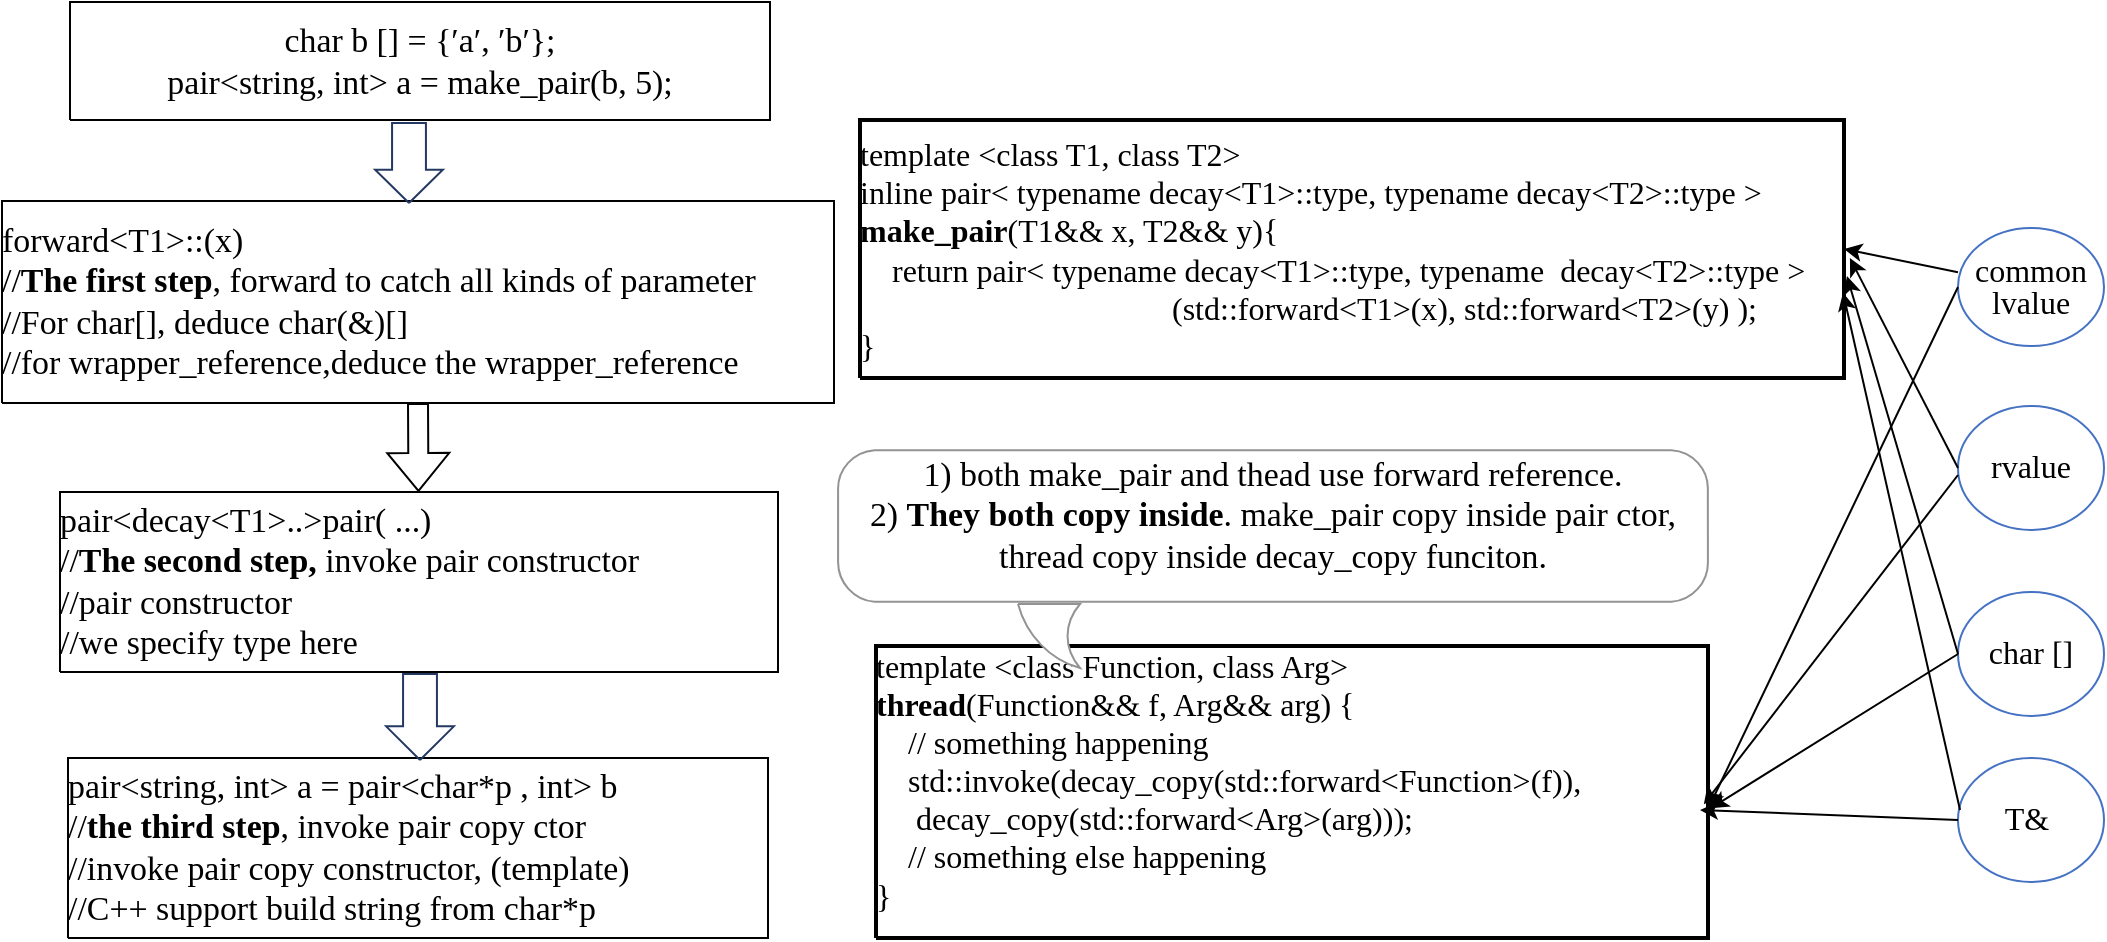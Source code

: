 <mxfile version="24.7.8">
  <diagram name="Page-1" id="Le0nVTz0XZN3LCOcEph0">
    <mxGraphModel dx="1731" dy="1097" grid="1" gridSize="10" guides="1" tooltips="1" connect="1" arrows="1" fold="1" page="1" pageScale="1" pageWidth="850" pageHeight="1100" math="0" shadow="0">
      <root>
        <mxCell id="0" />
        <mxCell id="1" parent="0" />
        <UserObject label="&lt;div style=&quot;font-size: 16px;&quot;&gt;&lt;p style=&quot;text-align:left;margin-left:0;margin-right:0;margin-top:0px;margin-bottom:0px;text-indent:0;vertical-align:middle;direction:ltr;&quot;&gt;&lt;font style=&quot;font-size: 16px; font-family: Calibri; color: rgb(0, 0, 0); direction: ltr; letter-spacing: 0px; line-height: 120%; opacity: 1;&quot;&gt;template &amp;lt;class T1, class T2&amp;gt; &lt;br&gt;&lt;/font&gt;&lt;/p&gt;&lt;p style=&quot;text-align:left;margin-left:0;margin-right:0;margin-top:0px;margin-bottom:0px;text-indent:0;vertical-align:middle;direction:ltr;&quot;&gt;&lt;font style=&quot;font-size: 16px; font-family: Calibri; color: rgb(0, 0, 0); direction: ltr; letter-spacing: 0px; line-height: 120%; opacity: 1;&quot;&gt;inline pair&amp;lt; typename decay&amp;lt;T1&amp;gt;::type, typename decay&amp;lt;T2&amp;gt;::type &amp;gt; &lt;br&gt;&lt;/font&gt;&lt;/p&gt;&lt;p style=&quot;text-align:left;margin-left:0;margin-right:0;margin-top:0px;margin-bottom:0px;text-indent:0;vertical-align:middle;direction:ltr;&quot;&gt;&lt;font style=&quot;font-size: 16px; font-family: Calibri; color: rgb(0, 0, 0); direction: ltr; letter-spacing: 0px; line-height: 120%; opacity: 1;&quot;&gt;&lt;b&gt;make_pair&lt;/b&gt;&lt;/font&gt;&lt;font style=&quot;font-size: 16px; font-family: Calibri; color: rgb(0, 0, 0); direction: ltr; letter-spacing: 0px; line-height: 120%; opacity: 1;&quot;&gt;(T1&amp;amp;&amp;amp; x, T2&amp;amp;&amp;amp; y){&lt;/font&gt;&lt;/p&gt;&lt;p style=&quot;text-align:left;margin-left:0;margin-right:0;margin-top:0px;margin-bottom:0px;text-indent:0;vertical-align:middle;direction:ltr;&quot;&gt;&lt;span style=&quot;font-family: Calibri; letter-spacing: 0px; background-color: initial;&quot;&gt;&amp;nbsp; &amp;nbsp; return pair&amp;lt; typename decay&amp;lt;T1&amp;gt;::type,&amp;nbsp;&lt;/span&gt;&lt;span style=&quot;font-family: Calibri; letter-spacing: 0px; background-color: initial;&quot;&gt;typename&amp;nbsp; &lt;/span&gt;&lt;span style=&quot;background-color: initial; font-family: Calibri; letter-spacing: 0px;&quot;&gt;decay&amp;lt;T2&amp;gt;::type &amp;gt;&amp;nbsp; &amp;nbsp; &amp;nbsp; &amp;nbsp; &amp;nbsp; &amp;nbsp; &amp;nbsp; &amp;nbsp; &amp;nbsp; &amp;nbsp; &amp;nbsp; &amp;nbsp; &amp;nbsp; &amp;nbsp; &amp;nbsp; &amp;nbsp; &amp;nbsp; &amp;nbsp; &amp;nbsp; &amp;nbsp; &amp;nbsp; &amp;nbsp;(std::forward&amp;lt;T1&amp;gt;(x),&amp;nbsp;&lt;/span&gt;&lt;span style=&quot;font-family: Calibri; letter-spacing: 0px; background-color: initial;&quot;&gt;std::forward&amp;lt;T2&amp;gt;(y) );&lt;/span&gt;&lt;/p&gt;&lt;p style=&quot;text-align:left;margin-left:0;margin-right:0;margin-top:0px;margin-bottom:0px;text-indent:0;vertical-align:middle;direction:ltr;&quot;&gt;&lt;font style=&quot;font-size: 16px; font-family: Calibri; color: rgb(0, 0, 0); direction: ltr; letter-spacing: 0px; line-height: 120%; opacity: 1;&quot;&gt;}&lt;br&gt;&lt;/font&gt;&lt;/p&gt;&lt;/div&gt;" tags="Background" id="KkYNQrah5GLoVrPr49fw-1">
          <mxCell style="verticalAlign=middle;align=left;overflow=width;vsdxID=1;fillColor=#ffffff;gradientColor=none;fillOpacity=50;shape=stencil(nZBLDoAgDERP0z3SIyjew0SURgSD+Lu9kMZoXLhwN9O+tukAlrNpJg1SzDH4QW/URgNYgZTkjA4UkwJUgGXng+6DX1zLfmoymdXo17xh5zmRJ6Q42BWCfc2oJfdAr+Yv+AP9Cb7OJ3H/2JG1HNGz/84klThPVCc=);strokeColor=#000000;strokeWidth=2;points=[[0.5,0,0],[0.5,1,0],[0,0.5,0],[0.5,0.5,0],[1,0.5,0]];labelBackgroundColor=none;rounded=0;html=1;whiteSpace=wrap;" vertex="1" parent="1">
            <mxGeometry x="460" y="125" width="492" height="129" as="geometry" />
          </mxCell>
        </UserObject>
        <UserObject label="&lt;div style=&quot;font-size: 16px;&quot;&gt;&lt;p style=&quot;text-align:left;margin-left:0;margin-right:0;margin-top:0px;margin-bottom:0px;text-indent:0;vertical-align:middle;direction:ltr;&quot;&gt;&lt;font style=&quot;font-size: 16px; font-family: Calibri; color: rgb(0, 0, 0); direction: ltr; letter-spacing: 0px; line-height: 120%; opacity: 1;&quot;&gt;template&lt;/font&gt;&lt;font style=&quot;font-size: 16px; font-family: Calibri; color: rgb(0, 0, 0); direction: ltr; letter-spacing: 0px; line-height: 120%; opacity: 1;&quot;&gt; &amp;lt;&lt;/font&gt;&lt;font style=&quot;font-size: 16px; font-family: Calibri; color: rgb(0, 0, 0); direction: ltr; letter-spacing: 0px; line-height: 120%; opacity: 1;&quot;&gt;class&lt;/font&gt;&lt;font style=&quot;font-size: 16px; font-family: Calibri; color: rgb(0, 0, 0); direction: ltr; letter-spacing: 0px; line-height: 120%; opacity: 1;&quot;&gt; &lt;/font&gt;&lt;font style=&quot;font-size: 16px; font-family: Calibri; color: rgb(0, 0, 0); direction: ltr; letter-spacing: 0px; line-height: 120%; opacity: 1;&quot;&gt;Function&lt;/font&gt;&lt;font style=&quot;font-size: 16px; font-family: Calibri; color: rgb(0, 0, 0); direction: ltr; letter-spacing: 0px; line-height: 120%; opacity: 1;&quot;&gt;, &lt;/font&gt;&lt;font style=&quot;font-size: 16px; font-family: Calibri; color: rgb(0, 0, 0); direction: ltr; letter-spacing: 0px; line-height: 120%; opacity: 1;&quot;&gt;class&lt;/font&gt;&lt;font style=&quot;font-size: 16px; font-family: Calibri; color: rgb(0, 0, 0); direction: ltr; letter-spacing: 0px; line-height: 120%; opacity: 1;&quot;&gt; &lt;/font&gt;&lt;font style=&quot;font-size: 16px; font-family: Calibri; color: rgb(0, 0, 0); direction: ltr; letter-spacing: 0px; line-height: 120%; opacity: 1;&quot;&gt;Arg&lt;/font&gt;&lt;font style=&quot;font-size: 16px; font-family: Calibri; color: rgb(0, 0, 0); direction: ltr; letter-spacing: 0px; line-height: 120%; opacity: 1;&quot;&gt;&amp;gt;&lt;br&gt;&lt;/font&gt;&lt;/p&gt;&lt;p style=&quot;text-align:left;margin-left:0;margin-right:0;margin-top:0px;margin-bottom:0px;text-indent:0;vertical-align:middle;direction:ltr;&quot;&gt;&lt;font style=&quot;font-size: 16px; font-family: Calibri; color: rgb(0, 0, 0); direction: ltr; letter-spacing: 0px; line-height: 120%; opacity: 1;&quot;&gt;    &lt;/font&gt;&lt;font style=&quot;font-size: 16px; font-family: Calibri; color: rgb(0, 0, 0); direction: ltr; letter-spacing: 0px; line-height: 120%; opacity: 1;&quot;&gt;&lt;b&gt;thread&lt;/b&gt;&lt;/font&gt;&lt;font style=&quot;font-size: 16px; font-family: Calibri; color: rgb(0, 0, 0); direction: ltr; letter-spacing: 0px; line-height: 120%; opacity: 1;&quot;&gt;(Function&amp;amp;&amp;amp; f, Arg&amp;amp;&amp;amp; arg) {&lt;br&gt;&lt;/font&gt;&lt;/p&gt;&lt;p style=&quot;text-align:left;margin-left:0;margin-right:0;margin-top:0px;margin-bottom:0px;text-indent:0;vertical-align:middle;direction:ltr;&quot;&gt;&lt;font style=&quot;font-size: 16px; font-family: Calibri; color: rgb(0, 0, 0); direction: ltr; letter-spacing: 0px; line-height: 120%; opacity: 1;&quot;&gt;&amp;nbsp; &amp;nbsp; // something happening&lt;br&gt;&lt;/font&gt;&lt;/p&gt;&lt;p style=&quot;text-align:left;margin-left:0;margin-right:0;margin-top:0px;margin-bottom:0px;text-indent:0;vertical-align:middle;direction:ltr;&quot;&gt;&lt;font style=&quot;font-size: 16px; font-family: Calibri; color: rgb(0, 0, 0); direction: ltr; letter-spacing: 0px; line-height: 120%; opacity: 1;&quot;&gt;&amp;nbsp; &amp;nbsp; std::&lt;/font&gt;&lt;font style=&quot;font-size: 16px; font-family: Calibri; color: rgb(0, 0, 0); direction: ltr; letter-spacing: 0px; line-height: 120%; opacity: 1;&quot;&gt;invoke&lt;/font&gt;&lt;font style=&quot;font-size: 16px; font-family: Calibri; color: rgb(0, 0, 0); direction: ltr; letter-spacing: 0px; line-height: 120%; opacity: 1;&quot;&gt;(&lt;/font&gt;&lt;font style=&quot;font-size: 16px; font-family: Calibri; color: rgb(0, 0, 0); direction: ltr; letter-spacing: 0px; line-height: 120%; opacity: 1;&quot;&gt;decay_copy&lt;/font&gt;&lt;font style=&quot;font-size: 16px; font-family: Calibri; color: rgb(0, 0, 0); direction: ltr; letter-spacing: 0px; line-height: 120%; opacity: 1;&quot;&gt;(std::forward&amp;lt;Function&amp;gt;(f)),&lt;br&gt;&lt;/font&gt;&lt;/p&gt;&lt;p style=&quot;text-align:left;margin-left:0;margin-right:0;margin-top:0px;margin-bottom:0px;text-indent:0;vertical-align:middle;direction:ltr;&quot;&gt;&lt;font style=&quot;font-size: 16px; font-family: Calibri; color: rgb(0, 0, 0); direction: ltr; letter-spacing: 0px; line-height: 120%; opacity: 1;&quot;&gt;&amp;nbsp; &amp;nbsp; &amp;nbsp;decay_copy&lt;/font&gt;&lt;font style=&quot;font-size: 16px; font-family: Calibri; color: rgb(0, 0, 0); direction: ltr; letter-spacing: 0px; line-height: 120%; opacity: 1;&quot;&gt;(std::forward&amp;lt;Arg&amp;gt;(arg)));&lt;br&gt;&lt;/font&gt;&lt;/p&gt;&lt;p style=&quot;text-align:left;margin-left:0;margin-right:0;margin-top:0px;margin-bottom:0px;text-indent:0;vertical-align:middle;direction:ltr;&quot;&gt;&lt;font style=&quot;font-size: 16px; font-family: Calibri; color: rgb(0, 0, 0); direction: ltr; letter-spacing: 0px; line-height: 120%; opacity: 1;&quot;&gt;&amp;nbsp; &amp;nbsp; // something else happening&lt;br&gt;&lt;/font&gt;&lt;/p&gt;&lt;p style=&quot;text-align:left;margin-left:0;margin-right:0;margin-top:0px;margin-bottom:0px;text-indent:0;vertical-align:middle;direction:ltr;&quot;&gt;&lt;font style=&quot;font-size: 16px; font-family: Calibri; color: rgb(0, 0, 0); direction: ltr; letter-spacing: 0px; line-height: 120%; opacity: 1;&quot;&gt;    }&lt;br&gt;&lt;br&gt;&lt;/font&gt;&lt;/p&gt;&lt;/div&gt;" tags="Background" id="KkYNQrah5GLoVrPr49fw-2">
          <mxCell style="verticalAlign=middle;align=left;overflow=width;vsdxID=3;fillColor=#ffffff;gradientColor=none;fillOpacity=50;shape=stencil(nZBLDoAgDERP0z3SIyjew0SURgSD+Lu9kMZoXLhwN9O+tukAlrNpJg1SzDH4QW/URgNYgZTkjA4UkwJUgGXng+6DX1zLfmoymdXo17xh5zmRJ6Q42BWCfc2oJfdAr+Yv+AP9Cb7OJ3H/2JG1HNGz/84klThPVCc=);strokeColor=#000000;strokeWidth=2;points=[[0.5,0,0],[0.5,1,0],[0,0.5,0],[0.5,0.5,0],[1,0.5,0]];labelBackgroundColor=none;rounded=0;html=1;whiteSpace=wrap;" vertex="1" parent="1">
            <mxGeometry x="468" y="388" width="416" height="146" as="geometry" />
          </mxCell>
        </UserObject>
        <UserObject label="&lt;div style=&quot;&quot;&gt;&lt;font style=&quot;font-family: Calibri; color: rgb(0, 0, 0); direction: ltr; letter-spacing: 0px; line-height: 120%; opacity: 1;&quot;&gt;&lt;font style=&quot;font-size: 16px;&quot;&gt;common lvalue&lt;/font&gt;&lt;br&gt;&lt;/font&gt;&lt;/div&gt;" tags="Background" id="KkYNQrah5GLoVrPr49fw-3">
          <mxCell style="verticalAlign=middle;align=center;overflow=width;vsdxID=13;fillColor=none;gradientColor=none;shape=stencil(vVHLDsIgEPwajiQU4hfU+h8bu7RELM2CFv9eyMZYjCcP3mZ2Zh/ZEaaPM6wotIqJwgU3N6ZZmKPQ2i0zkksFCTMI09tAOFG4LSPzFaqzomu41wmZ+1Tt0OrB7MD0xE6gc5EoN5qi1vsa1Kmvo1SWkF2UFBIkF5ZmqweaUJY10nqYGiluiOuu3P182P/OKuD9Zuu855T2+mcspcSRmuEJ);strokeColor=#4672c4;points=[[0.5,0,0],[0.5,0.5,0],[0,0.5,0],[0.5,1,0],[1,0.5,0]];labelBackgroundColor=none;rounded=0;html=1;whiteSpace=wrap;" vertex="1" parent="1">
            <mxGeometry x="1009" y="179" width="73" height="59" as="geometry" />
          </mxCell>
        </UserObject>
        <UserObject label="&lt;div style=&quot;&quot;&gt;&lt;font style=&quot;font-family: Calibri; color: rgb(0, 0, 0); direction: ltr; letter-spacing: 0px; line-height: 120%; opacity: 1;&quot;&gt;&lt;font style=&quot;font-size: 16px;&quot;&gt;rvalue&lt;/font&gt;&lt;br&gt;&lt;/font&gt;&lt;/div&gt;" tags="Background" id="KkYNQrah5GLoVrPr49fw-4">
          <mxCell style="verticalAlign=middle;align=center;overflow=width;vsdxID=14;fillColor=none;gradientColor=none;shape=stencil(rVFbDsIgEDwNnyQU4glqvcfGblsilmZBS28vZGMsxg9j/JvZmX1kR5g2TLCg0CpE8hdcbR8nYY5CaztPSDZmJEwnTDt4wpH8be6ZL1CcBV39vUxI3KdKh1YbswPTEzuBzlmiVGmKau9zUKM+jlJJQrJBko8QrZ+rrQ5oRJnXyMHBWElhRVx25ebnw/5zVvPFWRm83jxY5zilvf4eSy5xpKZ7AA==);strokeColor=#4672c4;points=[[0.5,0,0],[0.5,0.5,0],[0,0.5,0],[0.5,1,0],[1,0.5,0]];labelBackgroundColor=none;rounded=0;html=1;whiteSpace=wrap;" vertex="1" parent="1">
            <mxGeometry x="1009" y="268" width="73" height="62" as="geometry" />
          </mxCell>
        </UserObject>
        <UserObject label="&lt;div style=&quot;&quot;&gt;&lt;font style=&quot;font-family: Calibri; color: rgb(0, 0, 0); direction: ltr; letter-spacing: 0px; line-height: 120%; opacity: 1;&quot;&gt;&lt;font style=&quot;font-size: 16px;&quot;&gt;char []&lt;/font&gt;&lt;br&gt;&lt;/font&gt;&lt;/div&gt;" tags="Background" id="KkYNQrah5GLoVrPr49fw-5">
          <mxCell style="verticalAlign=middle;align=center;overflow=width;vsdxID=15;fillColor=none;gradientColor=none;shape=stencil(rVFbDsIgEDwNnyQU4glqvcfGblsilmZBS28vZGMsxg9j/JvZmX1kR5g2TLCg0CpE8hdcbR8nYY5CaztPSDZmJEwnTDt4wpH8be6ZL1CcBV39vUxI3KdKh1YbswPTEzuBzlmiVGmKau9zUKM+jlJJQrJBko8QrZ+rrQ5oRJnXyMHBWElhRVx25ebnw/5zVvPFWRm83jxY5zilvf4eSy5xpKZ7AA==);strokeColor=#4672c4;points=[[0.5,0,0],[0.5,0.5,0],[0,0.5,0],[0.5,1,0],[1,0.5,0]];labelBackgroundColor=none;rounded=0;html=1;whiteSpace=wrap;" vertex="1" parent="1">
            <mxGeometry x="1009" y="361" width="73" height="62" as="geometry" />
          </mxCell>
        </UserObject>
        <UserObject label="&lt;div style=&quot;&quot;&gt;&lt;font style=&quot;font-family: Calibri; color: rgb(0, 0, 0); direction: ltr; letter-spacing: 0px; line-height: 120%; opacity: 1;&quot;&gt;&lt;font style=&quot;font-size: 16px;&quot;&gt;T&amp;amp;&amp;nbsp;&lt;/font&gt;&lt;br&gt;&lt;/font&gt;&lt;/div&gt;" tags="Background" id="KkYNQrah5GLoVrPr49fw-6">
          <mxCell style="verticalAlign=middle;align=center;overflow=width;vsdxID=16;fillColor=none;gradientColor=none;shape=stencil(rVFbDsIgEDwNnyQU4glqvcfGblsilmZBS28vZGMsxg9j/JvZmX1kR5g2TLCg0CpE8hdcbR8nYY5CaztPSDZmJEwnTDt4wpH8be6ZL1CcBV39vUxI3KdKh1YbswPTEzuBzlmiVGmKau9zUKM+jlJJQrJBko8QrZ+rrQ5oRJnXyMHBWElhRVx25ebnw/5zVvPFWRm83jxY5zilvf4eSy5xpKZ7AA==);strokeColor=#4672c4;points=[[0.5,0,0],[0.5,0.5,0],[0,0.5,0],[0.5,1,0],[1,0.5,0]];labelBackgroundColor=none;rounded=0;html=1;whiteSpace=wrap;" vertex="1" parent="1">
            <mxGeometry x="1009" y="444" width="73" height="62" as="geometry" />
          </mxCell>
        </UserObject>
        <UserObject label="" tags="Background" id="KkYNQrah5GLoVrPr49fw-22">
          <mxCell style="vsdxID=59;fillColor=none;gradientColor=none;strokeColor=none;spacingTop=4;spacingBottom=4;spacingLeft=4;spacingRight=4;points=[[0.28,0.4,0],[1,0.4,0],[0.5,0,0]];labelBackgroundColor=none;rounded=0;html=1;whiteSpace=wrap;" vertex="1" parent="1">
            <mxGeometry x="449" y="290" width="435" height="109" as="geometry" />
          </mxCell>
        </UserObject>
        <mxCell id="KkYNQrah5GLoVrPr49fw-23" style="vsdxID=60;fillColor=#ffffff;gradientColor=none;shape=stencil(rVJBDsIgEHwNRxoKtQnnqv8glrZEhGZBW38vhKpFo/HgbXZndnfCgFjjBjFKRInzYI9yUq0fENsiSpUZJCgfEGI7xJrOguzBnk2b6lFEZUQne4kb5jRH4gQl13W1T0IBh8DAIiwZL2id1LDIy6oqeJl6dxnJNz7qGYtZOQzWC6+sya5rAb3E4R7utOgzyk1Sjm/tzw6r3CGviw3/avC/9sq1Pa3Mby8dwDOfTmmd4l3zr3mGVvoLbHcD);strokeColor=#939393;points=[[0.28,1,0],[0,0.4,0],[1,0.4,0],[0.5,0,0]];labelBackgroundColor=none;rounded=0;html=1;whiteSpace=wrap;" vertex="1" parent="KkYNQrah5GLoVrPr49fw-22">
          <mxGeometry x="90" y="77" width="31" height="32" as="geometry" />
        </mxCell>
        <mxCell id="KkYNQrah5GLoVrPr49fw-24" value="&lt;div style=&quot;font-size: 1px&quot;&gt;&lt;p style=&quot;text-align:center;margin-left:0;margin-right:0;margin-top:0px;margin-bottom:0px;text-indent:0;vertical-align:middle;direction:ltr;&quot;&gt;&lt;/p&gt;&lt;/div&gt;" style="verticalAlign=middle;align=center;overflow=width;vsdxID=61;fillColor=#ffffff;gradientColor=none;shape=stencil(xVTBcsIgEP0ajmEIhFjOVv+DUZIw0pDZoMa/LykZFdLEnuxt2ff27ewDFrFt38hOIUp6B/akrvroGsQ+EaW6bRRo5yPEdohtKwuqBntuj+HcyZE5Rl/2MioMoa7AdKyh5BbOQmCR/2T2gW50+0QXHH+s8yUcPAp3eT7xYSqgHItNSA0PCRGJbhjm+cTJ5KD7DKyTTts24CRgRkKtMt8wq4ysI6i/KtXN0r+PtNJ+sSA2gZa4EGsmFHxmAuWxCamxBBPxLgvSR3DvvXSns2k4i6bxAvmCQ28YZ6X73/izB5AaULLEgRJTETmw/K/+4T5ffOqUnpNI2weP7VFpY8LyecbTbeNTYVOx3Tc=);strokeColor=#939393;spacingTop=-3;spacingBottom=-3;spacingLeft=8;spacingRight=8;points=[[0.28,1,0],[0,0.4,0],[1,0.4,0],[0.5,0,0]];labelBackgroundColor=none;rounded=0;html=1;whiteSpace=wrap;" vertex="1" parent="KkYNQrah5GLoVrPr49fw-22">
          <mxGeometry width="435" height="76" as="geometry" />
        </mxCell>
        <mxCell id="KkYNQrah5GLoVrPr49fw-25" value="&lt;div style=&quot;font-size: 1px&quot;&gt;&lt;p style=&quot;text-align:center;margin-left:0;margin-right:0;margin-top:0px;margin-bottom:0px;text-indent:0;vertical-align:middle;direction:ltr;&quot;&gt;&lt;font style=&quot;font-size:16.93px;font-family:Calibri;color:#000000;direction:ltr;letter-spacing:0px;line-height:120%;opacity:1&quot;&gt;1) both make_pair and thead use forward reference.&lt;br/&gt;&lt;/font&gt;&lt;/p&gt;&lt;p style=&quot;text-align:center;margin-left:0;margin-right:0;margin-top:0px;margin-bottom:0px;text-indent:0;vertical-align:middle;direction:ltr;&quot;&gt;&lt;font style=&quot;font-size:16.93px;font-family:Calibri;color:#000000;direction:ltr;letter-spacing:0px;line-height:120%;opacity:1&quot;&gt;2) &lt;/font&gt;&lt;font style=&quot;font-size:16.93px;font-family:Calibri;color:#000000;direction:ltr;letter-spacing:0px;line-height:120%;opacity:1&quot;&gt;&lt;b&gt;They both copy inside&lt;/b&gt;&lt;/font&gt;&lt;font style=&quot;font-size:16.93px;font-family:Calibri;color:#000000;direction:ltr;letter-spacing:0px;line-height:120%;opacity:1&quot;&gt;. make_pair copy inside pair ctor, thread copy inside decay_copy funciton.&lt;br/&gt;&lt;br/&gt;&lt;/font&gt;&lt;/p&gt;&lt;/div&gt;" style="text;vsdxID=59;fillColor=none;gradientColor=none;strokeColor=none;spacingTop=4;spacingBottom=4;spacingLeft=4;spacingRight=4;points=[[0.28,0.4,0],[1,0.4,0],[0.5,0,0]];labelBackgroundColor=none;rounded=0;html=1;whiteSpace=wrap;verticalAlign=middle;align=center;overflow=width;;html=1;" vertex="1" parent="KkYNQrah5GLoVrPr49fw-22">
          <mxGeometry y="-1.25" width="435.33" height="89.19" as="geometry" />
        </mxCell>
        <UserObject label="&lt;div style=&quot;font-size: 1px&quot;&gt;&lt;p style=&quot;text-align:left;margin-left:0;margin-right:0;margin-top:0px;margin-bottom:0px;text-indent:0;vertical-align:middle;direction:ltr;&quot;&gt;&lt;font style=&quot;font-size:16.93px;font-family:Calibri;color:#000000;direction:ltr;letter-spacing:0px;line-height:120%;opacity:1&quot;&gt;forward&amp;lt;T1&amp;gt;::(x)&lt;br/&gt;&lt;/font&gt;&lt;/p&gt;&lt;p style=&quot;text-align:left;margin-left:0;margin-right:0;margin-top:0px;margin-bottom:0px;text-indent:0;vertical-align:middle;direction:ltr;&quot;&gt;&lt;font style=&quot;font-size:16.93px;font-family:Calibri;color:#000000;direction:ltr;letter-spacing:0px;line-height:120%;opacity:1&quot;&gt;//&lt;/font&gt;&lt;font style=&quot;font-size:16.93px;font-family:Calibri;color:#000000;direction:ltr;letter-spacing:0px;line-height:120%;opacity:1&quot;&gt;&lt;b&gt;The first step&lt;/b&gt;&lt;/font&gt;&lt;font style=&quot;font-size:16.93px;font-family:Calibri;color:#000000;direction:ltr;letter-spacing:0px;line-height:120%;opacity:1&quot;&gt;, forward to catch all kinds of parameter&lt;br/&gt;&lt;/font&gt;&lt;/p&gt;&lt;p style=&quot;text-align:left;margin-left:0;margin-right:0;margin-top:0px;margin-bottom:0px;text-indent:0;vertical-align:middle;direction:ltr;&quot;&gt;&lt;font style=&quot;font-size:16.93px;font-family:Calibri;color:#000000;direction:ltr;letter-spacing:0px;line-height:120%;opacity:1&quot;&gt;//For char[], deduce char(&amp;amp;)[]&lt;br/&gt;&lt;/font&gt;&lt;/p&gt;&lt;p style=&quot;text-align:left;margin-left:0;margin-right:0;margin-top:0px;margin-bottom:0px;text-indent:0;vertical-align:middle;direction:ltr;&quot;&gt;&lt;font style=&quot;font-size:16.93px;font-family:Calibri;color:#000000;direction:ltr;letter-spacing:0px;line-height:120%;opacity:1&quot;&gt;//for wrapper_reference,deduce the wrapper_reference&lt;br/&gt;&lt;/font&gt;&lt;/p&gt;&lt;/div&gt;" tags="Background" id="KkYNQrah5GLoVrPr49fw-27">
          <mxCell style="verticalAlign=middle;align=left;overflow=width;vsdxID=65;fillColor=none;gradientColor=none;shape=stencil(nZBLDoAgDERP0z3SIyjew0SURgSD+Lu9kMZoXLhwN9O+tukAlrNpJg1SzDH4QW/URgNYgZTkjA4UkwJUgGXng+6DX1zLfmoymdXo17xh5zmRJ6Q42BWCfc2oJfdAr+Yv+AP9Cb7OJ3H/2JG1HNGz/84klThPVCc=);strokeColor=#000000;points=[[0.5,0,0],[0.5,1,0],[0,0.5,0],[0.5,0.5,0],[1,0.5,0]];labelBackgroundColor=none;rounded=0;html=1;whiteSpace=wrap;" vertex="1" parent="1">
            <mxGeometry x="31" y="165.5" width="416" height="101" as="geometry" />
          </mxCell>
        </UserObject>
        <UserObject label="&lt;div style=&quot;font-size: 1px&quot;&gt;&lt;p style=&quot;text-align:left;margin-left:0;margin-right:0;margin-top:0px;margin-bottom:0px;text-indent:0;vertical-align:middle;direction:ltr;&quot;&gt;&lt;font style=&quot;font-size:16.93px;font-family:Calibri;color:#000000;direction:ltr;letter-spacing:0px;line-height:120%;opacity:1&quot;&gt;pair&amp;lt;decay&amp;lt;T1&amp;gt;..&amp;gt;pair( ...)&lt;br/&gt;&lt;/font&gt;&lt;/p&gt;&lt;p style=&quot;text-align:left;margin-left:0;margin-right:0;margin-top:0px;margin-bottom:0px;text-indent:0;vertical-align:middle;direction:ltr;&quot;&gt;&lt;font style=&quot;font-size:16.93px;font-family:Calibri;color:#000000;direction:ltr;letter-spacing:0px;line-height:120%;opacity:1&quot;&gt;//&lt;/font&gt;&lt;font style=&quot;font-size:16.93px;font-family:Calibri;color:#000000;direction:ltr;letter-spacing:0px;line-height:120%;opacity:1&quot;&gt;&lt;b&gt;The second step,&lt;/b&gt;&lt;/font&gt;&lt;font style=&quot;font-size:16.93px;font-family:Calibri;color:#000000;direction:ltr;letter-spacing:0px;line-height:120%;opacity:1&quot;&gt; invoke pair constructor&lt;br/&gt;&lt;/font&gt;&lt;/p&gt;&lt;p style=&quot;text-align:left;margin-left:0;margin-right:0;margin-top:0px;margin-bottom:0px;text-indent:0;vertical-align:middle;direction:ltr;&quot;&gt;&lt;font style=&quot;font-size:16.93px;font-family:Calibri;color:#000000;direction:ltr;letter-spacing:0px;line-height:120%;opacity:1&quot;&gt;//pair constructor&lt;br/&gt;&lt;/font&gt;&lt;/p&gt;&lt;p style=&quot;text-align:left;margin-left:0;margin-right:0;margin-top:0px;margin-bottom:0px;text-indent:0;vertical-align:middle;direction:ltr;&quot;&gt;&lt;font style=&quot;font-size:16.93px;font-family:Calibri;color:#000000;direction:ltr;letter-spacing:0px;line-height:120%;opacity:1&quot;&gt;//we specify type here&lt;br/&gt;&lt;/font&gt;&lt;/p&gt;&lt;/div&gt;" tags="Background" id="KkYNQrah5GLoVrPr49fw-28">
          <mxCell style="verticalAlign=middle;align=left;overflow=width;vsdxID=66;fillColor=none;gradientColor=none;shape=stencil(nZBLDoAgDERP0z3SIyjew0SURgSD+Lu9kMZoXLhwN9O+tukAlrNpJg1SzDH4QW/URgNYgZTkjA4UkwJUgGXng+6DX1zLfmoymdXo17xh5zmRJ6Q42BWCfc2oJfdAr+Yv+AP9Cb7OJ3H/2JG1HNGz/84klThPVCc=);strokeColor=#000000;points=[[0.5,0,0],[0.5,1,0],[0,0.5,0],[0.5,0.5,0],[1,0.5,0]];labelBackgroundColor=none;rounded=0;html=1;whiteSpace=wrap;" vertex="1" parent="1">
            <mxGeometry x="60" y="311" width="359" height="90" as="geometry" />
          </mxCell>
        </UserObject>
        <UserObject label="" tags="Background" id="KkYNQrah5GLoVrPr49fw-29">
          <mxCell style="vsdxID=67;rotation=90;fillColor=none;gradientColor=none;shape=stencil(zZLNDoMgEISfhmMNsIrxbO17mIiFlIJB7M/bF7Jpaj3Y2Et7m4H5SHYZAvWo2kESTsfg3UledRcUgT3hXFslvQ5REWgI1L3z8ujdZDv0Q5uSSZ3dJb1wQ44mgtM7OkbRHzBqtJ1Fc5YV7C2+Y0XFMyE2MWUuMoBfI89JvwZWV7UMV5sH+E+ClR/+e3VHUbxq2GtjsMXz+2Vt4xFWHpoH);strokeColor=#233862;flipH=1;flipV=1;points=[];labelBackgroundColor=none;rounded=0;html=1;whiteSpace=wrap;" vertex="1" parent="1">
            <mxGeometry x="214" y="146" width="40" height="1" as="geometry" />
          </mxCell>
        </UserObject>
        <mxCell id="KkYNQrah5GLoVrPr49fw-30" value="&lt;div style=&quot;font-size: 1px&quot;&gt;&lt;/div&gt;" style="text;vsdxID=67;rotation=270.09;fillColor=none;gradientColor=none;strokeColor=none;flipH=1;flipV=1;points=[];labelBackgroundColor=none;rounded=0;html=1;whiteSpace=wrap;verticalAlign=middle;align=center;;html=1;" vertex="1" parent="KkYNQrah5GLoVrPr49fw-29">
          <mxGeometry x="-1" y="1" width="40.8" as="geometry" />
        </mxCell>
        <UserObject label="&lt;div style=&quot;font-size: 1px&quot;&gt;&lt;p style=&quot;text-align:left;margin-left:0;margin-right:0;margin-top:0px;margin-bottom:0px;text-indent:0;vertical-align:middle;direction:ltr;&quot;&gt;&lt;font style=&quot;font-size:16.93px;font-family:Calibri;color:#000000;direction:ltr;letter-spacing:0px;line-height:120%;opacity:1&quot;&gt;pair&amp;lt;string, int&amp;gt; a = pair&amp;lt;char*p , int&amp;gt; b&lt;br/&gt;&lt;/font&gt;&lt;/p&gt;&lt;p style=&quot;text-align:left;margin-left:0;margin-right:0;margin-top:0px;margin-bottom:0px;text-indent:0;vertical-align:middle;direction:ltr;&quot;&gt;&lt;font style=&quot;font-size:16.93px;font-family:Calibri;color:#000000;direction:ltr;letter-spacing:0px;line-height:120%;opacity:1&quot;&gt;//&lt;/font&gt;&lt;font style=&quot;font-size:16.93px;font-family:Calibri;color:#000000;direction:ltr;letter-spacing:0px;line-height:120%;opacity:1&quot;&gt;&lt;b&gt;the third step&lt;/b&gt;&lt;/font&gt;&lt;font style=&quot;font-size:16.93px;font-family:Calibri;color:#000000;direction:ltr;letter-spacing:0px;line-height:120%;opacity:1&quot;&gt;, invoke pair copy ctor&lt;br/&gt;&lt;/font&gt;&lt;/p&gt;&lt;p style=&quot;text-align:left;margin-left:0;margin-right:0;margin-top:0px;margin-bottom:0px;text-indent:0;vertical-align:middle;direction:ltr;&quot;&gt;&lt;font style=&quot;font-size:16.93px;font-family:Calibri;color:#000000;direction:ltr;letter-spacing:0px;line-height:120%;opacity:1&quot;&gt;//invoke pair copy constructor, (template)&lt;br/&gt;&lt;/font&gt;&lt;/p&gt;&lt;p style=&quot;text-align:left;margin-left:0;margin-right:0;margin-top:0px;margin-bottom:0px;text-indent:0;vertical-align:middle;direction:ltr;&quot;&gt;&lt;font style=&quot;font-size:16.93px;font-family:Calibri;color:#000000;direction:ltr;letter-spacing:0px;line-height:120%;opacity:1&quot;&gt;//C++ support build string from char*p &lt;br/&gt;&lt;/font&gt;&lt;/p&gt;&lt;/div&gt;" tags="Background" id="KkYNQrah5GLoVrPr49fw-33">
          <mxCell style="verticalAlign=middle;align=left;overflow=width;vsdxID=69;fillColor=none;gradientColor=none;shape=stencil(nZBLDoAgDERP0z3SIyjew0SURgSD+Lu9kMZoXLhwN9O+tukAlrNpJg1SzDH4QW/URgNYgZTkjA4UkwJUgGXng+6DX1zLfmoymdXo17xh5zmRJ6Q42BWCfc2oJfdAr+Yv+AP9Cb7OJ3H/2JG1HNGz/84klThPVCc=);strokeColor=#000000;points=[[0.5,0,0],[0.5,1,0],[0,0.5,0],[0.5,0.5,0],[1,0.5,0]];labelBackgroundColor=none;rounded=0;html=1;whiteSpace=wrap;" vertex="1" parent="1">
            <mxGeometry x="64" y="444" width="350" height="90" as="geometry" />
          </mxCell>
        </UserObject>
        <UserObject label="" tags="Background" id="KkYNQrah5GLoVrPr49fw-34">
          <mxCell style="vsdxID=70;rotation=90;fillColor=none;gradientColor=none;shape=stencil(zZLNDsIgEISfhqMNsErDudb3aFIqRISGUn/eXsjGWHuoqRe9zcB8JLsMgWrQTa8Ip0MM/qSupo2awJ5wbpxWwcSkCNQEqs4HdQx+dC36vsnJrM7+kl+4IUczwekdHaPoDxi1xk2iIAsGb/EN20leCLGKKbeiAPg18pz0a2BxVfOwXD3AfxKs/PDfiztK4lXDzliLLZ7ez2ubjrDyUD8A);strokeColor=#233862;flipH=1;flipV=1;points=[];labelBackgroundColor=none;rounded=0;html=1;whiteSpace=wrap;" vertex="1" parent="1">
            <mxGeometry x="218" y="423" width="43" height="1" as="geometry" />
          </mxCell>
        </UserObject>
        <mxCell id="KkYNQrah5GLoVrPr49fw-35" value="&lt;div style=&quot;font-size: 1px&quot;&gt;&lt;/div&gt;" style="text;vsdxID=70;rotation=270.09;fillColor=none;gradientColor=none;strokeColor=none;flipH=1;flipV=1;points=[];labelBackgroundColor=none;rounded=0;html=1;whiteSpace=wrap;verticalAlign=middle;align=center;;html=1;" vertex="1" parent="KkYNQrah5GLoVrPr49fw-34">
          <mxGeometry x="-1" y="1" width="43.28" as="geometry" />
        </mxCell>
        <UserObject label="&lt;div style=&quot;font-size: 1px&quot;&gt;&lt;p style=&quot;text-align:center;margin-left:0;margin-right:0;margin-top:0px;margin-bottom:0px;text-indent:0;vertical-align:middle;direction:ltr;&quot;&gt;&lt;font style=&quot;font-size:16.93px;font-family:Calibri;color:#000000;direction:ltr;letter-spacing:0px;line-height:120%;opacity:1&quot;&gt;char b [] = {&amp;prime;a&amp;prime;, &amp;prime;b&amp;prime;};&lt;br/&gt;&lt;/font&gt;&lt;/p&gt;&lt;p style=&quot;text-align:center;margin-left:0;margin-right:0;margin-top:0px;margin-bottom:0px;text-indent:0;vertical-align:middle;direction:ltr;&quot;&gt;&lt;font style=&quot;font-size:16.93px;font-family:Calibri;color:#000000;direction:ltr;letter-spacing:0px;line-height:120%;opacity:1&quot;&gt;pair&amp;lt;string, int&amp;gt; a = make_pair(b, 5);&lt;br/&gt;&lt;/font&gt;&lt;/p&gt;&lt;/div&gt;" tags="Background" id="KkYNQrah5GLoVrPr49fw-36">
          <mxCell style="verticalAlign=middle;align=center;overflow=width;vsdxID=71;fillColor=none;gradientColor=none;shape=stencil(nZBLDoAgDERP0z3SIyjew0SURgSD+Lu9kMZoXLhwN9O+tukAlrNpJg1SzDH4QW/URgNYgZTkjA4UkwJUgGXng+6DX1zLfmoymdXo17xh5zmRJ6Q42BWCfc2oJfdAr+Yv+AP9Cb7OJ3H/2JG1HNGz/84klThPVCc=);strokeColor=#000000;points=[[0.5,0,0],[0.5,1,0],[0,0.5,0],[0.5,0.5,0],[1,0.5,0]];labelBackgroundColor=none;rounded=0;html=1;whiteSpace=wrap;" vertex="1" parent="1">
            <mxGeometry x="65" y="66" width="350" height="59" as="geometry" />
          </mxCell>
        </UserObject>
        <mxCell id="KkYNQrah5GLoVrPr49fw-38" value="" style="shape=flexArrow;endArrow=classic;html=1;rounded=0;exitX=0.5;exitY=1;exitDx=0;exitDy=0;exitPerimeter=0;" edge="1" parent="1" source="KkYNQrah5GLoVrPr49fw-27" target="KkYNQrah5GLoVrPr49fw-28">
          <mxGeometry width="50" height="50" relative="1" as="geometry">
            <mxPoint x="230" y="270" as="sourcePoint" />
            <mxPoint x="280" y="220" as="targetPoint" />
          </mxGeometry>
        </mxCell>
        <mxCell id="KkYNQrah5GLoVrPr49fw-39" value="" style="endArrow=classic;html=1;rounded=0;entryX=1;entryY=0.5;entryDx=0;entryDy=0;entryPerimeter=0;" edge="1" parent="1" source="KkYNQrah5GLoVrPr49fw-3" target="KkYNQrah5GLoVrPr49fw-1">
          <mxGeometry width="50" height="50" relative="1" as="geometry">
            <mxPoint x="1070" y="110" as="sourcePoint" />
            <mxPoint x="1120" y="60" as="targetPoint" />
          </mxGeometry>
        </mxCell>
        <mxCell id="KkYNQrah5GLoVrPr49fw-40" value="" style="endArrow=classic;html=1;rounded=0;entryX=1;entryY=0.5;entryDx=0;entryDy=0;entryPerimeter=0;exitX=0;exitY=0.5;exitDx=0;exitDy=0;exitPerimeter=0;" edge="1" parent="1" source="KkYNQrah5GLoVrPr49fw-3">
          <mxGeometry width="50" height="50" relative="1" as="geometry">
            <mxPoint x="941" y="480.5" as="sourcePoint" />
            <mxPoint x="884" y="469.5" as="targetPoint" />
          </mxGeometry>
        </mxCell>
        <mxCell id="KkYNQrah5GLoVrPr49fw-41" value="" style="endArrow=classic;html=1;rounded=0;entryX=0.995;entryY=0.542;entryDx=0;entryDy=0;entryPerimeter=0;" edge="1" parent="1" target="KkYNQrah5GLoVrPr49fw-2">
          <mxGeometry width="50" height="50" relative="1" as="geometry">
            <mxPoint x="1009" y="302.5" as="sourcePoint" />
            <mxPoint x="890" y="480" as="targetPoint" />
          </mxGeometry>
        </mxCell>
        <mxCell id="KkYNQrah5GLoVrPr49fw-42" value="" style="endArrow=classic;html=1;rounded=0;entryX=1.006;entryY=0.535;entryDx=0;entryDy=0;entryPerimeter=0;exitX=0;exitY=0.5;exitDx=0;exitDy=0;exitPerimeter=0;" edge="1" parent="1" source="KkYNQrah5GLoVrPr49fw-4" target="KkYNQrah5GLoVrPr49fw-1">
          <mxGeometry width="50" height="50" relative="1" as="geometry">
            <mxPoint x="1019" y="219" as="sourcePoint" />
            <mxPoint x="894" y="479.5" as="targetPoint" />
          </mxGeometry>
        </mxCell>
        <mxCell id="KkYNQrah5GLoVrPr49fw-43" value="" style="endArrow=classic;html=1;rounded=0;entryX=1.003;entryY=0.605;entryDx=0;entryDy=0;entryPerimeter=0;exitX=0;exitY=0.5;exitDx=0;exitDy=0;exitPerimeter=0;" edge="1" parent="1" source="KkYNQrah5GLoVrPr49fw-5" target="KkYNQrah5GLoVrPr49fw-1">
          <mxGeometry width="50" height="50" relative="1" as="geometry">
            <mxPoint x="1019" y="309" as="sourcePoint" />
            <mxPoint x="965" y="204" as="targetPoint" />
          </mxGeometry>
        </mxCell>
        <mxCell id="KkYNQrah5GLoVrPr49fw-44" value="" style="endArrow=classic;html=1;rounded=0;entryX=0.999;entryY=0.669;entryDx=0;entryDy=0;entryPerimeter=0;exitX=0.014;exitY=0.419;exitDx=0;exitDy=0;exitPerimeter=0;" edge="1" parent="1" source="KkYNQrah5GLoVrPr49fw-6" target="KkYNQrah5GLoVrPr49fw-1">
          <mxGeometry width="50" height="50" relative="1" as="geometry">
            <mxPoint x="1029" y="319" as="sourcePoint" />
            <mxPoint x="975" y="214" as="targetPoint" />
          </mxGeometry>
        </mxCell>
        <mxCell id="KkYNQrah5GLoVrPr49fw-45" value="" style="endArrow=classic;html=1;rounded=0;exitX=0;exitY=0.5;exitDx=0;exitDy=0;exitPerimeter=0;entryX=1.003;entryY=0.556;entryDx=0;entryDy=0;entryPerimeter=0;" edge="1" parent="1" source="KkYNQrah5GLoVrPr49fw-5" target="KkYNQrah5GLoVrPr49fw-2">
          <mxGeometry width="50" height="50" relative="1" as="geometry">
            <mxPoint x="1039" y="329" as="sourcePoint" />
            <mxPoint x="890" y="460" as="targetPoint" />
          </mxGeometry>
        </mxCell>
        <mxCell id="KkYNQrah5GLoVrPr49fw-46" value="" style="endArrow=classic;html=1;rounded=0;exitX=0;exitY=0.5;exitDx=0;exitDy=0;exitPerimeter=0;" edge="1" parent="1" source="KkYNQrah5GLoVrPr49fw-6">
          <mxGeometry width="50" height="50" relative="1" as="geometry">
            <mxPoint x="1049" y="339" as="sourcePoint" />
            <mxPoint x="880" y="470" as="targetPoint" />
          </mxGeometry>
        </mxCell>
      </root>
    </mxGraphModel>
  </diagram>
</mxfile>
